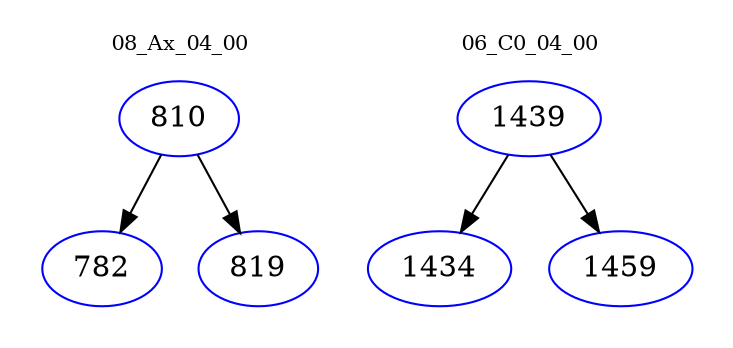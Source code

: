 digraph{
subgraph cluster_0 {
color = white
label = "08_Ax_04_00";
fontsize=10;
T0_810 [label="810", color="blue"]
T0_810 -> T0_782 [color="black"]
T0_782 [label="782", color="blue"]
T0_810 -> T0_819 [color="black"]
T0_819 [label="819", color="blue"]
}
subgraph cluster_1 {
color = white
label = "06_C0_04_00";
fontsize=10;
T1_1439 [label="1439", color="blue"]
T1_1439 -> T1_1434 [color="black"]
T1_1434 [label="1434", color="blue"]
T1_1439 -> T1_1459 [color="black"]
T1_1459 [label="1459", color="blue"]
}
}
